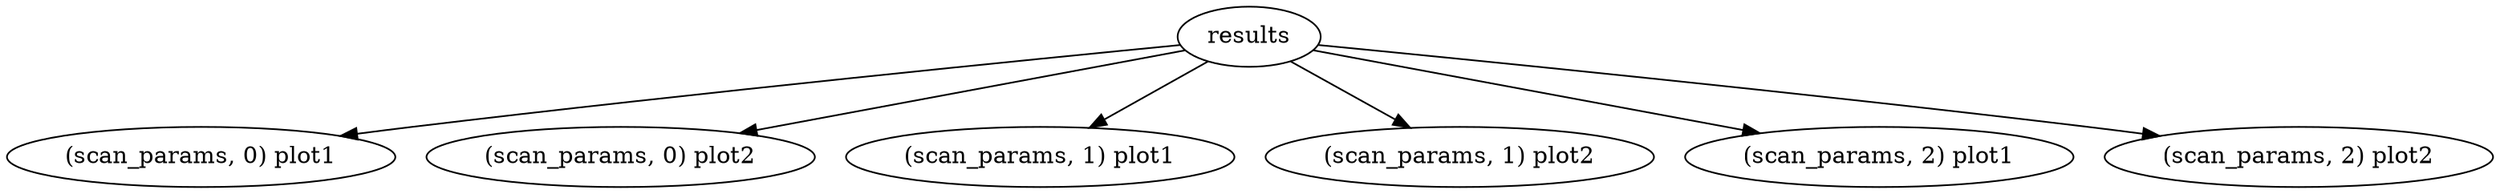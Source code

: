 digraph G {
	graph[dpi=300];
	results->"(scan_params, 0) plot1";
	results->"(scan_params, 0) plot2";
	results->"(scan_params, 1) plot1";
	results->"(scan_params, 1) plot2";
	results->"(scan_params, 2) plot1";
	results->"(scan_params, 2) plot2";
}
